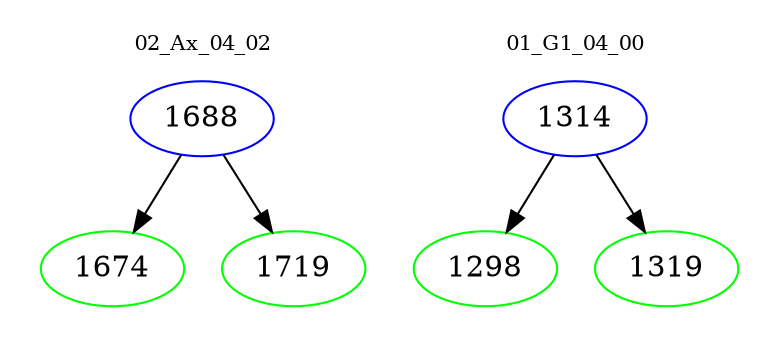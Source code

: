 digraph{
subgraph cluster_0 {
color = white
label = "02_Ax_04_02";
fontsize=10;
T0_1688 [label="1688", color="blue"]
T0_1688 -> T0_1674 [color="black"]
T0_1674 [label="1674", color="green"]
T0_1688 -> T0_1719 [color="black"]
T0_1719 [label="1719", color="green"]
}
subgraph cluster_1 {
color = white
label = "01_G1_04_00";
fontsize=10;
T1_1314 [label="1314", color="blue"]
T1_1314 -> T1_1298 [color="black"]
T1_1298 [label="1298", color="green"]
T1_1314 -> T1_1319 [color="black"]
T1_1319 [label="1319", color="green"]
}
}
